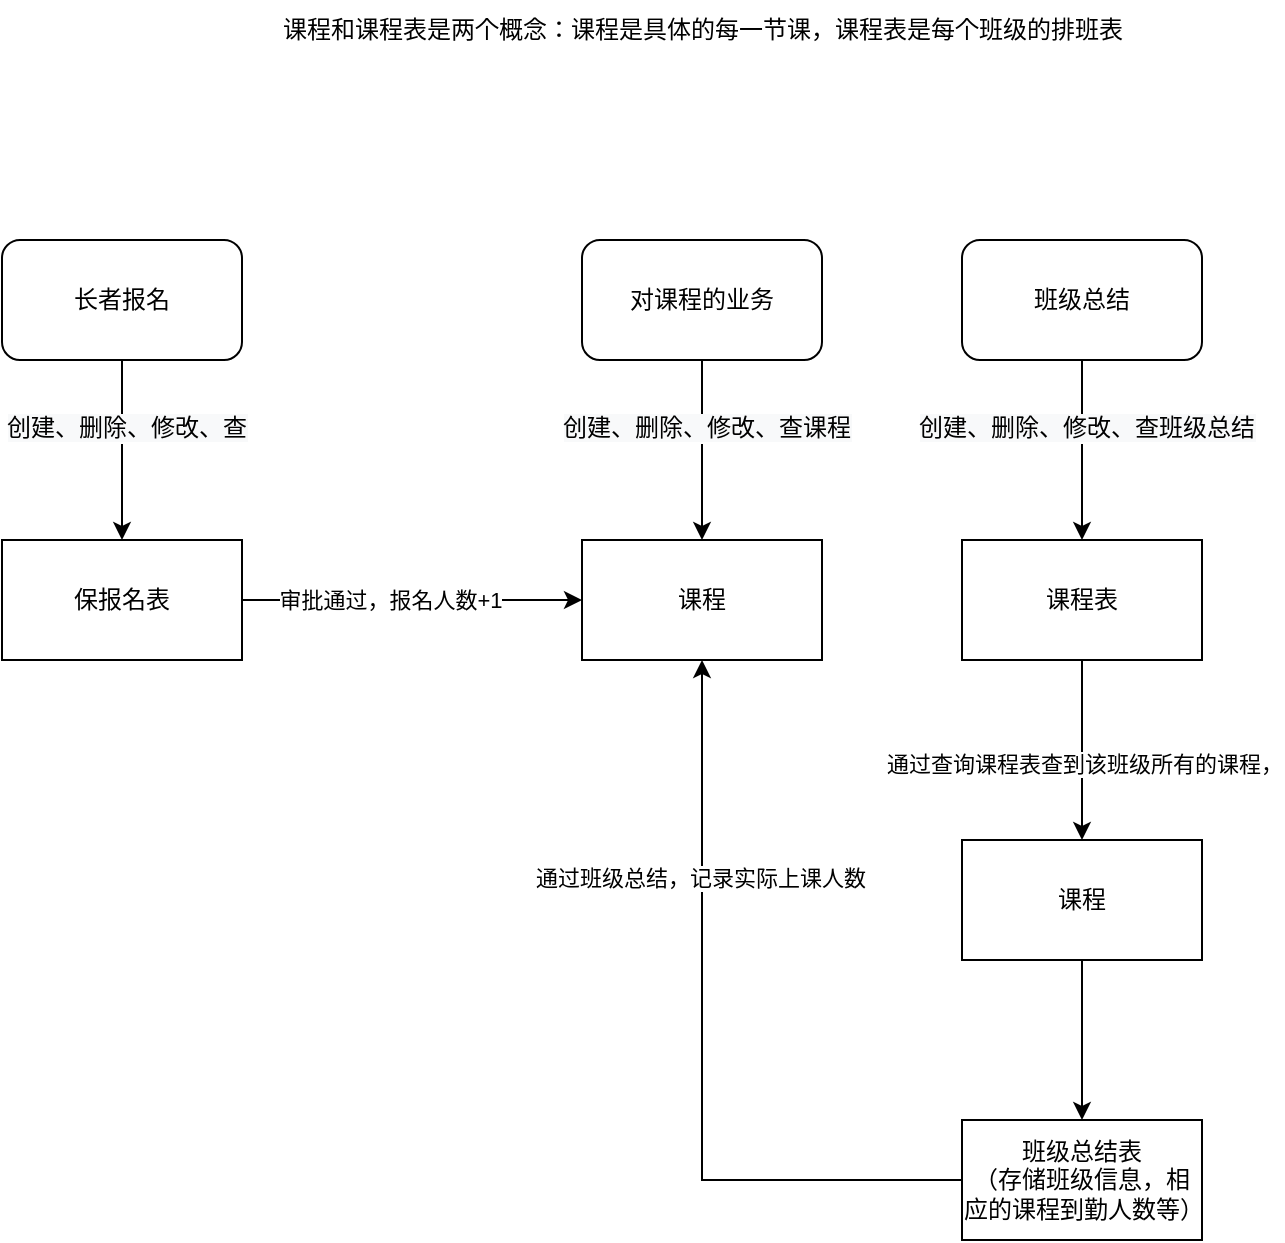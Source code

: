 <mxfile version="20.1.1" type="github">
  <diagram id="lPLnxijLffPF35K8PNV2" name="第 1 页">
    <mxGraphModel dx="1662" dy="1930" grid="1" gridSize="10" guides="1" tooltips="1" connect="1" arrows="1" fold="1" page="1" pageScale="1" pageWidth="827" pageHeight="1169" math="0" shadow="0">
      <root>
        <mxCell id="0" />
        <mxCell id="1" parent="0" />
        <mxCell id="whcrr9R5FC-ByMepHqKr-4" value="" style="edgeStyle=orthogonalEdgeStyle;rounded=0;orthogonalLoop=1;jettySize=auto;html=1;" edge="1" parent="1" source="whcrr9R5FC-ByMepHqKr-1" target="whcrr9R5FC-ByMepHqKr-3">
          <mxGeometry relative="1" as="geometry" />
        </mxCell>
        <mxCell id="whcrr9R5FC-ByMepHqKr-5" value="&lt;span style=&quot;font-size: 12px; background-color: rgb(248, 249, 250);&quot;&gt;创建、删除、修改、查课程&lt;/span&gt;" style="edgeLabel;html=1;align=center;verticalAlign=middle;resizable=0;points=[];" vertex="1" connectable="0" parent="whcrr9R5FC-ByMepHqKr-4">
          <mxGeometry x="-0.24" y="2" relative="1" as="geometry">
            <mxPoint as="offset" />
          </mxGeometry>
        </mxCell>
        <mxCell id="whcrr9R5FC-ByMepHqKr-1" value="对课程的业务" style="rounded=1;whiteSpace=wrap;html=1;" vertex="1" parent="1">
          <mxGeometry x="350" y="50" width="120" height="60" as="geometry" />
        </mxCell>
        <mxCell id="whcrr9R5FC-ByMepHqKr-3" value="课程" style="rounded=0;whiteSpace=wrap;html=1;" vertex="1" parent="1">
          <mxGeometry x="350" y="200" width="120" height="60" as="geometry" />
        </mxCell>
        <mxCell id="whcrr9R5FC-ByMepHqKr-17" value="" style="edgeStyle=orthogonalEdgeStyle;rounded=0;orthogonalLoop=1;jettySize=auto;html=1;" edge="1" parent="1" source="whcrr9R5FC-ByMepHqKr-6" target="whcrr9R5FC-ByMepHqKr-16">
          <mxGeometry relative="1" as="geometry" />
        </mxCell>
        <mxCell id="whcrr9R5FC-ByMepHqKr-6" value="课程" style="rounded=0;whiteSpace=wrap;html=1;" vertex="1" parent="1">
          <mxGeometry x="540" y="350" width="120" height="60" as="geometry" />
        </mxCell>
        <mxCell id="whcrr9R5FC-ByMepHqKr-7" value="" style="edgeStyle=orthogonalEdgeStyle;rounded=0;orthogonalLoop=1;jettySize=auto;html=1;" edge="1" parent="1" source="whcrr9R5FC-ByMepHqKr-9" target="whcrr9R5FC-ByMepHqKr-10">
          <mxGeometry relative="1" as="geometry" />
        </mxCell>
        <mxCell id="whcrr9R5FC-ByMepHqKr-8" value="&lt;span style=&quot;font-size: 12px; background-color: rgb(248, 249, 250);&quot;&gt;创建、删除、修改、查班级总结&lt;/span&gt;" style="edgeLabel;html=1;align=center;verticalAlign=middle;resizable=0;points=[];" vertex="1" connectable="0" parent="whcrr9R5FC-ByMepHqKr-7">
          <mxGeometry x="-0.24" y="2" relative="1" as="geometry">
            <mxPoint as="offset" />
          </mxGeometry>
        </mxCell>
        <mxCell id="whcrr9R5FC-ByMepHqKr-9" value="班级总结" style="rounded=1;whiteSpace=wrap;html=1;" vertex="1" parent="1">
          <mxGeometry x="540" y="50" width="120" height="60" as="geometry" />
        </mxCell>
        <mxCell id="whcrr9R5FC-ByMepHqKr-14" value="" style="edgeStyle=orthogonalEdgeStyle;rounded=0;orthogonalLoop=1;jettySize=auto;html=1;" edge="1" parent="1" source="whcrr9R5FC-ByMepHqKr-10" target="whcrr9R5FC-ByMepHqKr-6">
          <mxGeometry relative="1" as="geometry" />
        </mxCell>
        <mxCell id="whcrr9R5FC-ByMepHqKr-15" value="通过查询课程表查到该班级所有的课程，" style="edgeLabel;html=1;align=center;verticalAlign=middle;resizable=0;points=[];" vertex="1" connectable="0" parent="whcrr9R5FC-ByMepHqKr-14">
          <mxGeometry x="0.16" y="1" relative="1" as="geometry">
            <mxPoint as="offset" />
          </mxGeometry>
        </mxCell>
        <mxCell id="whcrr9R5FC-ByMepHqKr-10" value="课程表" style="rounded=0;whiteSpace=wrap;html=1;" vertex="1" parent="1">
          <mxGeometry x="540" y="200" width="120" height="60" as="geometry" />
        </mxCell>
        <mxCell id="whcrr9R5FC-ByMepHqKr-12" value="课程和课程表是两个概念：课程是具体的每一节课，课程表是每个班级的排班表" style="text;html=1;align=center;verticalAlign=middle;resizable=0;points=[];autosize=1;strokeColor=none;fillColor=none;" vertex="1" parent="1">
          <mxGeometry x="190" y="-70" width="440" height="30" as="geometry" />
        </mxCell>
        <mxCell id="whcrr9R5FC-ByMepHqKr-18" style="edgeStyle=orthogonalEdgeStyle;rounded=0;orthogonalLoop=1;jettySize=auto;html=1;entryX=0.5;entryY=1;entryDx=0;entryDy=0;" edge="1" parent="1" source="whcrr9R5FC-ByMepHqKr-16" target="whcrr9R5FC-ByMepHqKr-3">
          <mxGeometry relative="1" as="geometry" />
        </mxCell>
        <mxCell id="whcrr9R5FC-ByMepHqKr-19" value="通过班级总结，记录实际上课人数" style="edgeLabel;html=1;align=center;verticalAlign=middle;resizable=0;points=[];" vertex="1" connectable="0" parent="whcrr9R5FC-ByMepHqKr-18">
          <mxGeometry x="0.441" y="1" relative="1" as="geometry">
            <mxPoint as="offset" />
          </mxGeometry>
        </mxCell>
        <mxCell id="whcrr9R5FC-ByMepHqKr-16" value="班级总结表&lt;br&gt;（存储班级信息，相应的课程到勤人数等）" style="rounded=0;whiteSpace=wrap;html=1;" vertex="1" parent="1">
          <mxGeometry x="540" y="490" width="120" height="60" as="geometry" />
        </mxCell>
        <mxCell id="whcrr9R5FC-ByMepHqKr-20" value="" style="edgeStyle=orthogonalEdgeStyle;rounded=0;orthogonalLoop=1;jettySize=auto;html=1;" edge="1" parent="1" source="whcrr9R5FC-ByMepHqKr-22" target="whcrr9R5FC-ByMepHqKr-23">
          <mxGeometry relative="1" as="geometry" />
        </mxCell>
        <mxCell id="whcrr9R5FC-ByMepHqKr-21" value="&lt;span style=&quot;font-size: 12px; background-color: rgb(248, 249, 250);&quot;&gt;创建、删除、修改、查&lt;/span&gt;" style="edgeLabel;html=1;align=center;verticalAlign=middle;resizable=0;points=[];" vertex="1" connectable="0" parent="whcrr9R5FC-ByMepHqKr-20">
          <mxGeometry x="-0.24" y="2" relative="1" as="geometry">
            <mxPoint as="offset" />
          </mxGeometry>
        </mxCell>
        <mxCell id="whcrr9R5FC-ByMepHqKr-22" value="长者报名" style="rounded=1;whiteSpace=wrap;html=1;" vertex="1" parent="1">
          <mxGeometry x="60" y="50" width="120" height="60" as="geometry" />
        </mxCell>
        <mxCell id="whcrr9R5FC-ByMepHqKr-24" style="edgeStyle=orthogonalEdgeStyle;rounded=0;orthogonalLoop=1;jettySize=auto;html=1;" edge="1" parent="1" source="whcrr9R5FC-ByMepHqKr-23" target="whcrr9R5FC-ByMepHqKr-3">
          <mxGeometry relative="1" as="geometry" />
        </mxCell>
        <mxCell id="whcrr9R5FC-ByMepHqKr-26" value="审批通过，报名人数+1" style="edgeLabel;html=1;align=center;verticalAlign=middle;resizable=0;points=[];" vertex="1" connectable="0" parent="whcrr9R5FC-ByMepHqKr-24">
          <mxGeometry x="-0.368" y="-3" relative="1" as="geometry">
            <mxPoint x="20" y="-3" as="offset" />
          </mxGeometry>
        </mxCell>
        <mxCell id="whcrr9R5FC-ByMepHqKr-23" value="保报名表" style="rounded=0;whiteSpace=wrap;html=1;" vertex="1" parent="1">
          <mxGeometry x="60" y="200" width="120" height="60" as="geometry" />
        </mxCell>
      </root>
    </mxGraphModel>
  </diagram>
</mxfile>

